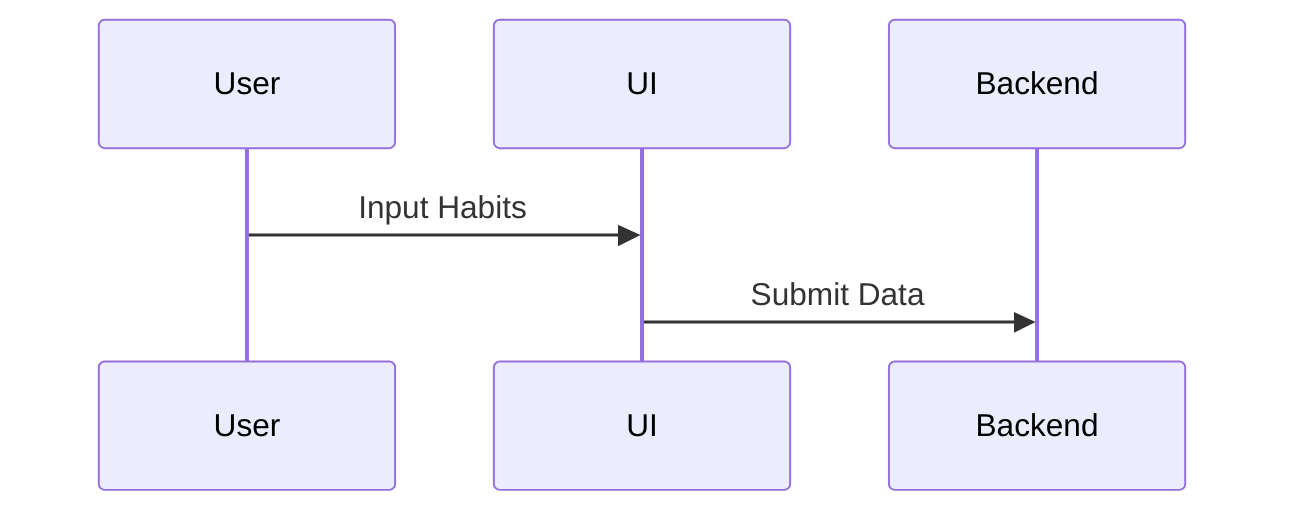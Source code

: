 sequenceDiagram
    participant User
    participant UI
    participant Backend
    User->>UI: Input Habits
    UI->>Backend: Submit Data